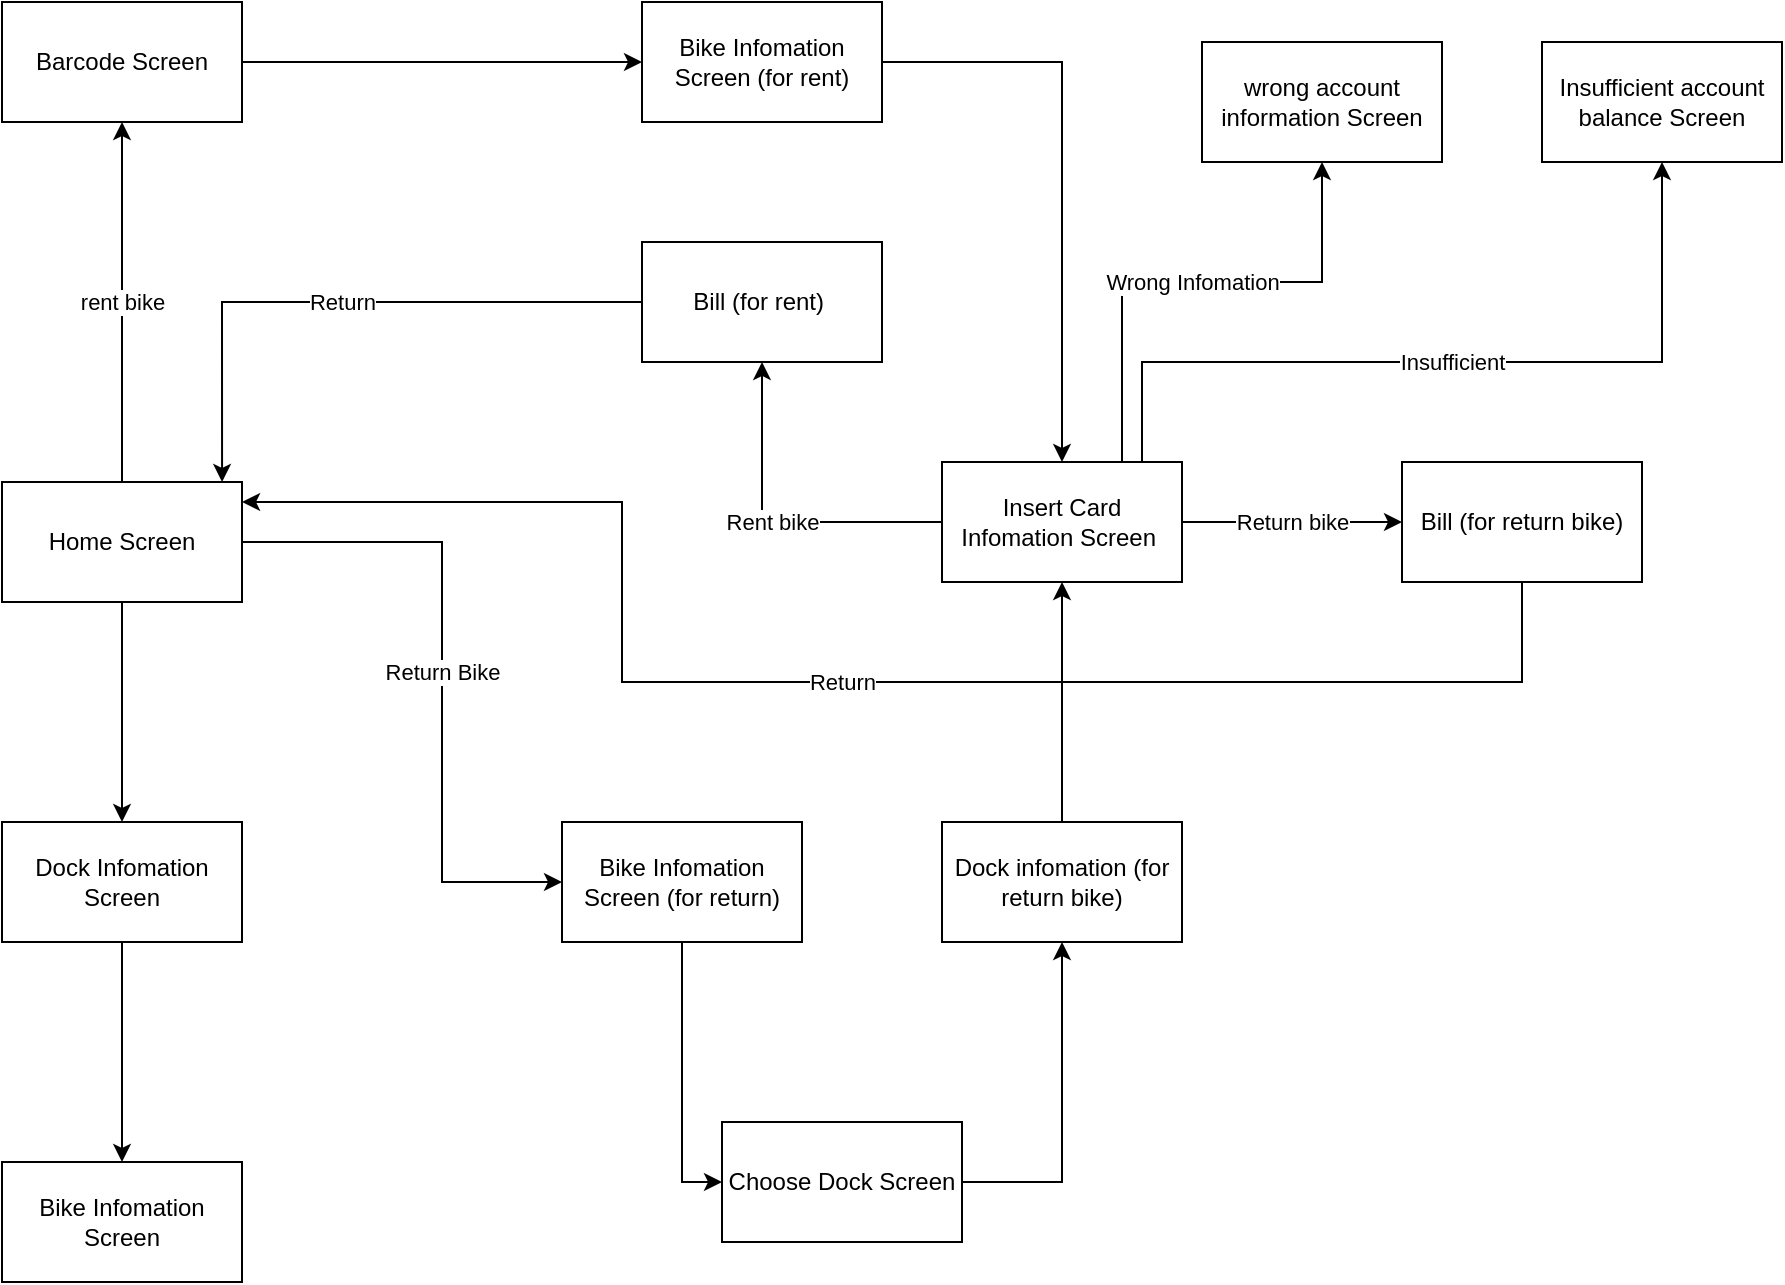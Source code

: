 <mxfile version="20.8.0" type="device"><diagram id="3GAnw6QilT8XrBwbj6Em" name="Page-1"><mxGraphModel dx="1235" dy="1835" grid="1" gridSize="10" guides="1" tooltips="1" connect="1" arrows="1" fold="1" page="1" pageScale="1" pageWidth="850" pageHeight="1100" math="0" shadow="0"><root><mxCell id="0"/><mxCell id="1" parent="0"/><mxCell id="THqDi0F72DPuqyNi-zBL-43" style="edgeStyle=orthogonalEdgeStyle;rounded=0;orthogonalLoop=1;jettySize=auto;html=1;entryX=0.5;entryY=0;entryDx=0;entryDy=0;" parent="1" source="THqDi0F72DPuqyNi-zBL-1" target="THqDi0F72DPuqyNi-zBL-2" edge="1"><mxGeometry relative="1" as="geometry"><mxPoint x="270" y="260" as="targetPoint"/></mxGeometry></mxCell><mxCell id="THqDi0F72DPuqyNi-zBL-1" value="Home Screen" style="rounded=0;whiteSpace=wrap;html=1;" parent="1" vertex="1"><mxGeometry x="210" y="100" width="120" height="60" as="geometry"/></mxCell><mxCell id="THqDi0F72DPuqyNi-zBL-27" style="edgeStyle=orthogonalEdgeStyle;rounded=0;orthogonalLoop=1;jettySize=auto;html=1;entryX=0.5;entryY=0;entryDx=0;entryDy=0;" parent="1" source="THqDi0F72DPuqyNi-zBL-2" target="THqDi0F72DPuqyNi-zBL-3" edge="1"><mxGeometry relative="1" as="geometry"/></mxCell><mxCell id="THqDi0F72DPuqyNi-zBL-2" value="Dock Infomation Screen" style="rounded=0;whiteSpace=wrap;html=1;" parent="1" vertex="1"><mxGeometry x="210" y="270" width="120" height="60" as="geometry"/></mxCell><mxCell id="THqDi0F72DPuqyNi-zBL-3" value="Bike Infomation Screen" style="rounded=0;whiteSpace=wrap;html=1;" parent="1" vertex="1"><mxGeometry x="210" y="440" width="120" height="60" as="geometry"/></mxCell><mxCell id="8DhKYqaW-NuHA79_Uefp-8" style="edgeStyle=orthogonalEdgeStyle;rounded=0;orthogonalLoop=1;jettySize=auto;html=1;" edge="1" parent="1" source="THqDi0F72DPuqyNi-zBL-4" target="THqDi0F72DPuqyNi-zBL-5"><mxGeometry relative="1" as="geometry"/></mxCell><mxCell id="THqDi0F72DPuqyNi-zBL-4" value="Barcode Screen" style="rounded=0;whiteSpace=wrap;html=1;" parent="1" vertex="1"><mxGeometry x="210" y="-140" width="120" height="60" as="geometry"/></mxCell><mxCell id="8DhKYqaW-NuHA79_Uefp-9" style="edgeStyle=orthogonalEdgeStyle;rounded=0;orthogonalLoop=1;jettySize=auto;html=1;" edge="1" parent="1" source="THqDi0F72DPuqyNi-zBL-5" target="THqDi0F72DPuqyNi-zBL-6"><mxGeometry relative="1" as="geometry"/></mxCell><mxCell id="THqDi0F72DPuqyNi-zBL-5" value="Bike Infomation Screen (for rent)" style="rounded=0;whiteSpace=wrap;html=1;" parent="1" vertex="1"><mxGeometry x="530" y="-140" width="120" height="60" as="geometry"/></mxCell><mxCell id="THqDi0F72DPuqyNi-zBL-6" value="Insert Card Infomation Screen&amp;nbsp;" style="rounded=0;whiteSpace=wrap;html=1;" parent="1" vertex="1"><mxGeometry x="680" y="90" width="120" height="60" as="geometry"/></mxCell><mxCell id="THqDi0F72DPuqyNi-zBL-7" value="Insufficient account balance Screen" style="rounded=0;whiteSpace=wrap;html=1;" parent="1" vertex="1"><mxGeometry x="980" y="-120" width="120" height="60" as="geometry"/></mxCell><mxCell id="THqDi0F72DPuqyNi-zBL-8" value="wrong account information Screen" style="rounded=0;whiteSpace=wrap;html=1;" parent="1" vertex="1"><mxGeometry x="810" y="-120" width="120" height="60" as="geometry"/></mxCell><mxCell id="THqDi0F72DPuqyNi-zBL-9" value="Bill (for return bike)" style="rounded=0;whiteSpace=wrap;html=1;" parent="1" vertex="1"><mxGeometry x="910" y="90" width="120" height="60" as="geometry"/></mxCell><mxCell id="THqDi0F72DPuqyNi-zBL-10" value="Bill (for rent)&amp;nbsp;" style="rounded=0;whiteSpace=wrap;html=1;" parent="1" vertex="1"><mxGeometry x="530" y="-20" width="120" height="60" as="geometry"/></mxCell><mxCell id="8DhKYqaW-NuHA79_Uefp-21" style="edgeStyle=orthogonalEdgeStyle;rounded=0;orthogonalLoop=1;jettySize=auto;html=1;entryX=0.5;entryY=1;entryDx=0;entryDy=0;exitX=1;exitY=0.5;exitDx=0;exitDy=0;" edge="1" parent="1" source="THqDi0F72DPuqyNi-zBL-11" target="THqDi0F72DPuqyNi-zBL-13"><mxGeometry relative="1" as="geometry"/></mxCell><mxCell id="THqDi0F72DPuqyNi-zBL-11" value="Choose Dock Screen" style="rounded=0;whiteSpace=wrap;html=1;" parent="1" vertex="1"><mxGeometry x="570" y="420" width="120" height="60" as="geometry"/></mxCell><mxCell id="8DhKYqaW-NuHA79_Uefp-22" style="edgeStyle=orthogonalEdgeStyle;rounded=0;orthogonalLoop=1;jettySize=auto;html=1;entryX=0.5;entryY=1;entryDx=0;entryDy=0;" edge="1" parent="1" source="THqDi0F72DPuqyNi-zBL-13" target="THqDi0F72DPuqyNi-zBL-6"><mxGeometry relative="1" as="geometry"/></mxCell><mxCell id="THqDi0F72DPuqyNi-zBL-13" value="Dock infomation (for return bike)" style="rounded=0;whiteSpace=wrap;html=1;" parent="1" vertex="1"><mxGeometry x="680" y="270" width="120" height="60" as="geometry"/></mxCell><mxCell id="8DhKYqaW-NuHA79_Uefp-20" style="edgeStyle=orthogonalEdgeStyle;rounded=0;orthogonalLoop=1;jettySize=auto;html=1;entryX=0;entryY=0.5;entryDx=0;entryDy=0;" edge="1" parent="1" source="8DhKYqaW-NuHA79_Uefp-11" target="THqDi0F72DPuqyNi-zBL-11"><mxGeometry relative="1" as="geometry"/></mxCell><mxCell id="8DhKYqaW-NuHA79_Uefp-11" value="Bike Infomation Screen (for return)" style="rounded=0;whiteSpace=wrap;html=1;" vertex="1" parent="1"><mxGeometry x="490" y="270" width="120" height="60" as="geometry"/></mxCell><mxCell id="8DhKYqaW-NuHA79_Uefp-12" value="" style="endArrow=classic;html=1;rounded=0;exitX=0.5;exitY=0;exitDx=0;exitDy=0;entryX=0.5;entryY=1;entryDx=0;entryDy=0;" edge="1" parent="1" target="THqDi0F72DPuqyNi-zBL-4"><mxGeometry relative="1" as="geometry"><mxPoint x="270" y="100" as="sourcePoint"/><mxPoint x="270" y="-60" as="targetPoint"/></mxGeometry></mxCell><mxCell id="8DhKYqaW-NuHA79_Uefp-13" value="rent bike" style="edgeLabel;resizable=0;html=1;align=center;verticalAlign=middle;" connectable="0" vertex="1" parent="8DhKYqaW-NuHA79_Uefp-12"><mxGeometry relative="1" as="geometry"/></mxCell><mxCell id="8DhKYqaW-NuHA79_Uefp-14" value="" style="endArrow=classic;html=1;rounded=0;exitX=1;exitY=0.5;exitDx=0;exitDy=0;entryX=0;entryY=0.5;entryDx=0;entryDy=0;" edge="1" parent="1" source="THqDi0F72DPuqyNi-zBL-1" target="8DhKYqaW-NuHA79_Uefp-11"><mxGeometry relative="1" as="geometry"><mxPoint x="90" y="-90" as="sourcePoint"/><mxPoint x="190" y="-90" as="targetPoint"/><Array as="points"><mxPoint x="430" y="130"/><mxPoint x="430" y="300"/></Array></mxGeometry></mxCell><mxCell id="8DhKYqaW-NuHA79_Uefp-15" value="Return Bike" style="edgeLabel;resizable=0;html=1;align=center;verticalAlign=middle;" connectable="0" vertex="1" parent="8DhKYqaW-NuHA79_Uefp-14"><mxGeometry relative="1" as="geometry"/></mxCell><mxCell id="8DhKYqaW-NuHA79_Uefp-18" value="" style="endArrow=classic;html=1;rounded=0;exitX=0;exitY=0.5;exitDx=0;exitDy=0;entryX=0.917;entryY=0;entryDx=0;entryDy=0;entryPerimeter=0;" edge="1" parent="1" source="THqDi0F72DPuqyNi-zBL-10" target="THqDi0F72DPuqyNi-zBL-1"><mxGeometry relative="1" as="geometry"><mxPoint x="90" y="-90" as="sourcePoint"/><mxPoint x="190" y="-90" as="targetPoint"/><Array as="points"><mxPoint x="320" y="10"/></Array></mxGeometry></mxCell><mxCell id="8DhKYqaW-NuHA79_Uefp-19" value="Return" style="edgeLabel;resizable=0;html=1;align=center;verticalAlign=middle;" connectable="0" vertex="1" parent="8DhKYqaW-NuHA79_Uefp-18"><mxGeometry relative="1" as="geometry"/></mxCell><mxCell id="8DhKYqaW-NuHA79_Uefp-24" value="" style="endArrow=classic;html=1;rounded=0;entryX=0.5;entryY=1;entryDx=0;entryDy=0;exitX=0.75;exitY=0;exitDx=0;exitDy=0;" edge="1" parent="1" source="THqDi0F72DPuqyNi-zBL-6" target="THqDi0F72DPuqyNi-zBL-8"><mxGeometry relative="1" as="geometry"><mxPoint x="870" as="sourcePoint"/><mxPoint x="860" y="-20" as="targetPoint"/><Array as="points"><mxPoint x="770"/><mxPoint x="870"/></Array></mxGeometry></mxCell><mxCell id="8DhKYqaW-NuHA79_Uefp-25" value="Wrong Infomation" style="edgeLabel;resizable=0;html=1;align=center;verticalAlign=middle;" connectable="0" vertex="1" parent="8DhKYqaW-NuHA79_Uefp-24"><mxGeometry relative="1" as="geometry"/></mxCell><mxCell id="8DhKYqaW-NuHA79_Uefp-26" value="" style="endArrow=classic;html=1;rounded=0;entryX=0.5;entryY=1;entryDx=0;entryDy=0;" edge="1" parent="1" target="THqDi0F72DPuqyNi-zBL-7"><mxGeometry relative="1" as="geometry"><mxPoint x="780" y="90" as="sourcePoint"/><mxPoint x="880" y="-50" as="targetPoint"/><Array as="points"><mxPoint x="780" y="40"/><mxPoint x="1040" y="40"/></Array></mxGeometry></mxCell><mxCell id="8DhKYqaW-NuHA79_Uefp-27" value="Insufficient" style="edgeLabel;resizable=0;html=1;align=center;verticalAlign=middle;" connectable="0" vertex="1" parent="8DhKYqaW-NuHA79_Uefp-26"><mxGeometry relative="1" as="geometry"/></mxCell><mxCell id="8DhKYqaW-NuHA79_Uefp-29" value="" style="endArrow=classic;html=1;rounded=0;exitX=0.5;exitY=1;exitDx=0;exitDy=0;entryX=0.917;entryY=0;entryDx=0;entryDy=0;entryPerimeter=0;" edge="1" parent="1" source="THqDi0F72DPuqyNi-zBL-9"><mxGeometry relative="1" as="geometry"><mxPoint x="540.0" y="20" as="sourcePoint"/><mxPoint x="330.04" y="110" as="targetPoint"/><Array as="points"><mxPoint x="970" y="200"/><mxPoint x="520" y="200"/><mxPoint x="520" y="110"/></Array></mxGeometry></mxCell><mxCell id="8DhKYqaW-NuHA79_Uefp-30" value="Return" style="edgeLabel;resizable=0;html=1;align=center;verticalAlign=middle;" connectable="0" vertex="1" parent="8DhKYqaW-NuHA79_Uefp-29"><mxGeometry relative="1" as="geometry"/></mxCell><mxCell id="8DhKYqaW-NuHA79_Uefp-31" value="" style="endArrow=classic;html=1;rounded=0;exitX=0;exitY=0.5;exitDx=0;exitDy=0;entryX=0.5;entryY=1;entryDx=0;entryDy=0;" edge="1" parent="1" source="THqDi0F72DPuqyNi-zBL-6" target="THqDi0F72DPuqyNi-zBL-10"><mxGeometry relative="1" as="geometry"><mxPoint x="540" y="20" as="sourcePoint"/><mxPoint x="330.04" y="110" as="targetPoint"/><Array as="points"><mxPoint x="590" y="120"/></Array></mxGeometry></mxCell><mxCell id="8DhKYqaW-NuHA79_Uefp-32" value="Rent bike" style="edgeLabel;resizable=0;html=1;align=center;verticalAlign=middle;" connectable="0" vertex="1" parent="8DhKYqaW-NuHA79_Uefp-31"><mxGeometry relative="1" as="geometry"/></mxCell><mxCell id="8DhKYqaW-NuHA79_Uefp-33" value="" style="endArrow=classic;html=1;rounded=0;exitX=1;exitY=0.5;exitDx=0;exitDy=0;entryX=0;entryY=0.5;entryDx=0;entryDy=0;" edge="1" parent="1" source="THqDi0F72DPuqyNi-zBL-6" target="THqDi0F72DPuqyNi-zBL-9"><mxGeometry relative="1" as="geometry"><mxPoint x="690" y="130" as="sourcePoint"/><mxPoint x="600" y="50" as="targetPoint"/><Array as="points"/></mxGeometry></mxCell><mxCell id="8DhKYqaW-NuHA79_Uefp-34" value="Return bike" style="edgeLabel;resizable=0;html=1;align=center;verticalAlign=middle;" connectable="0" vertex="1" parent="8DhKYqaW-NuHA79_Uefp-33"><mxGeometry relative="1" as="geometry"/></mxCell></root></mxGraphModel></diagram></mxfile>